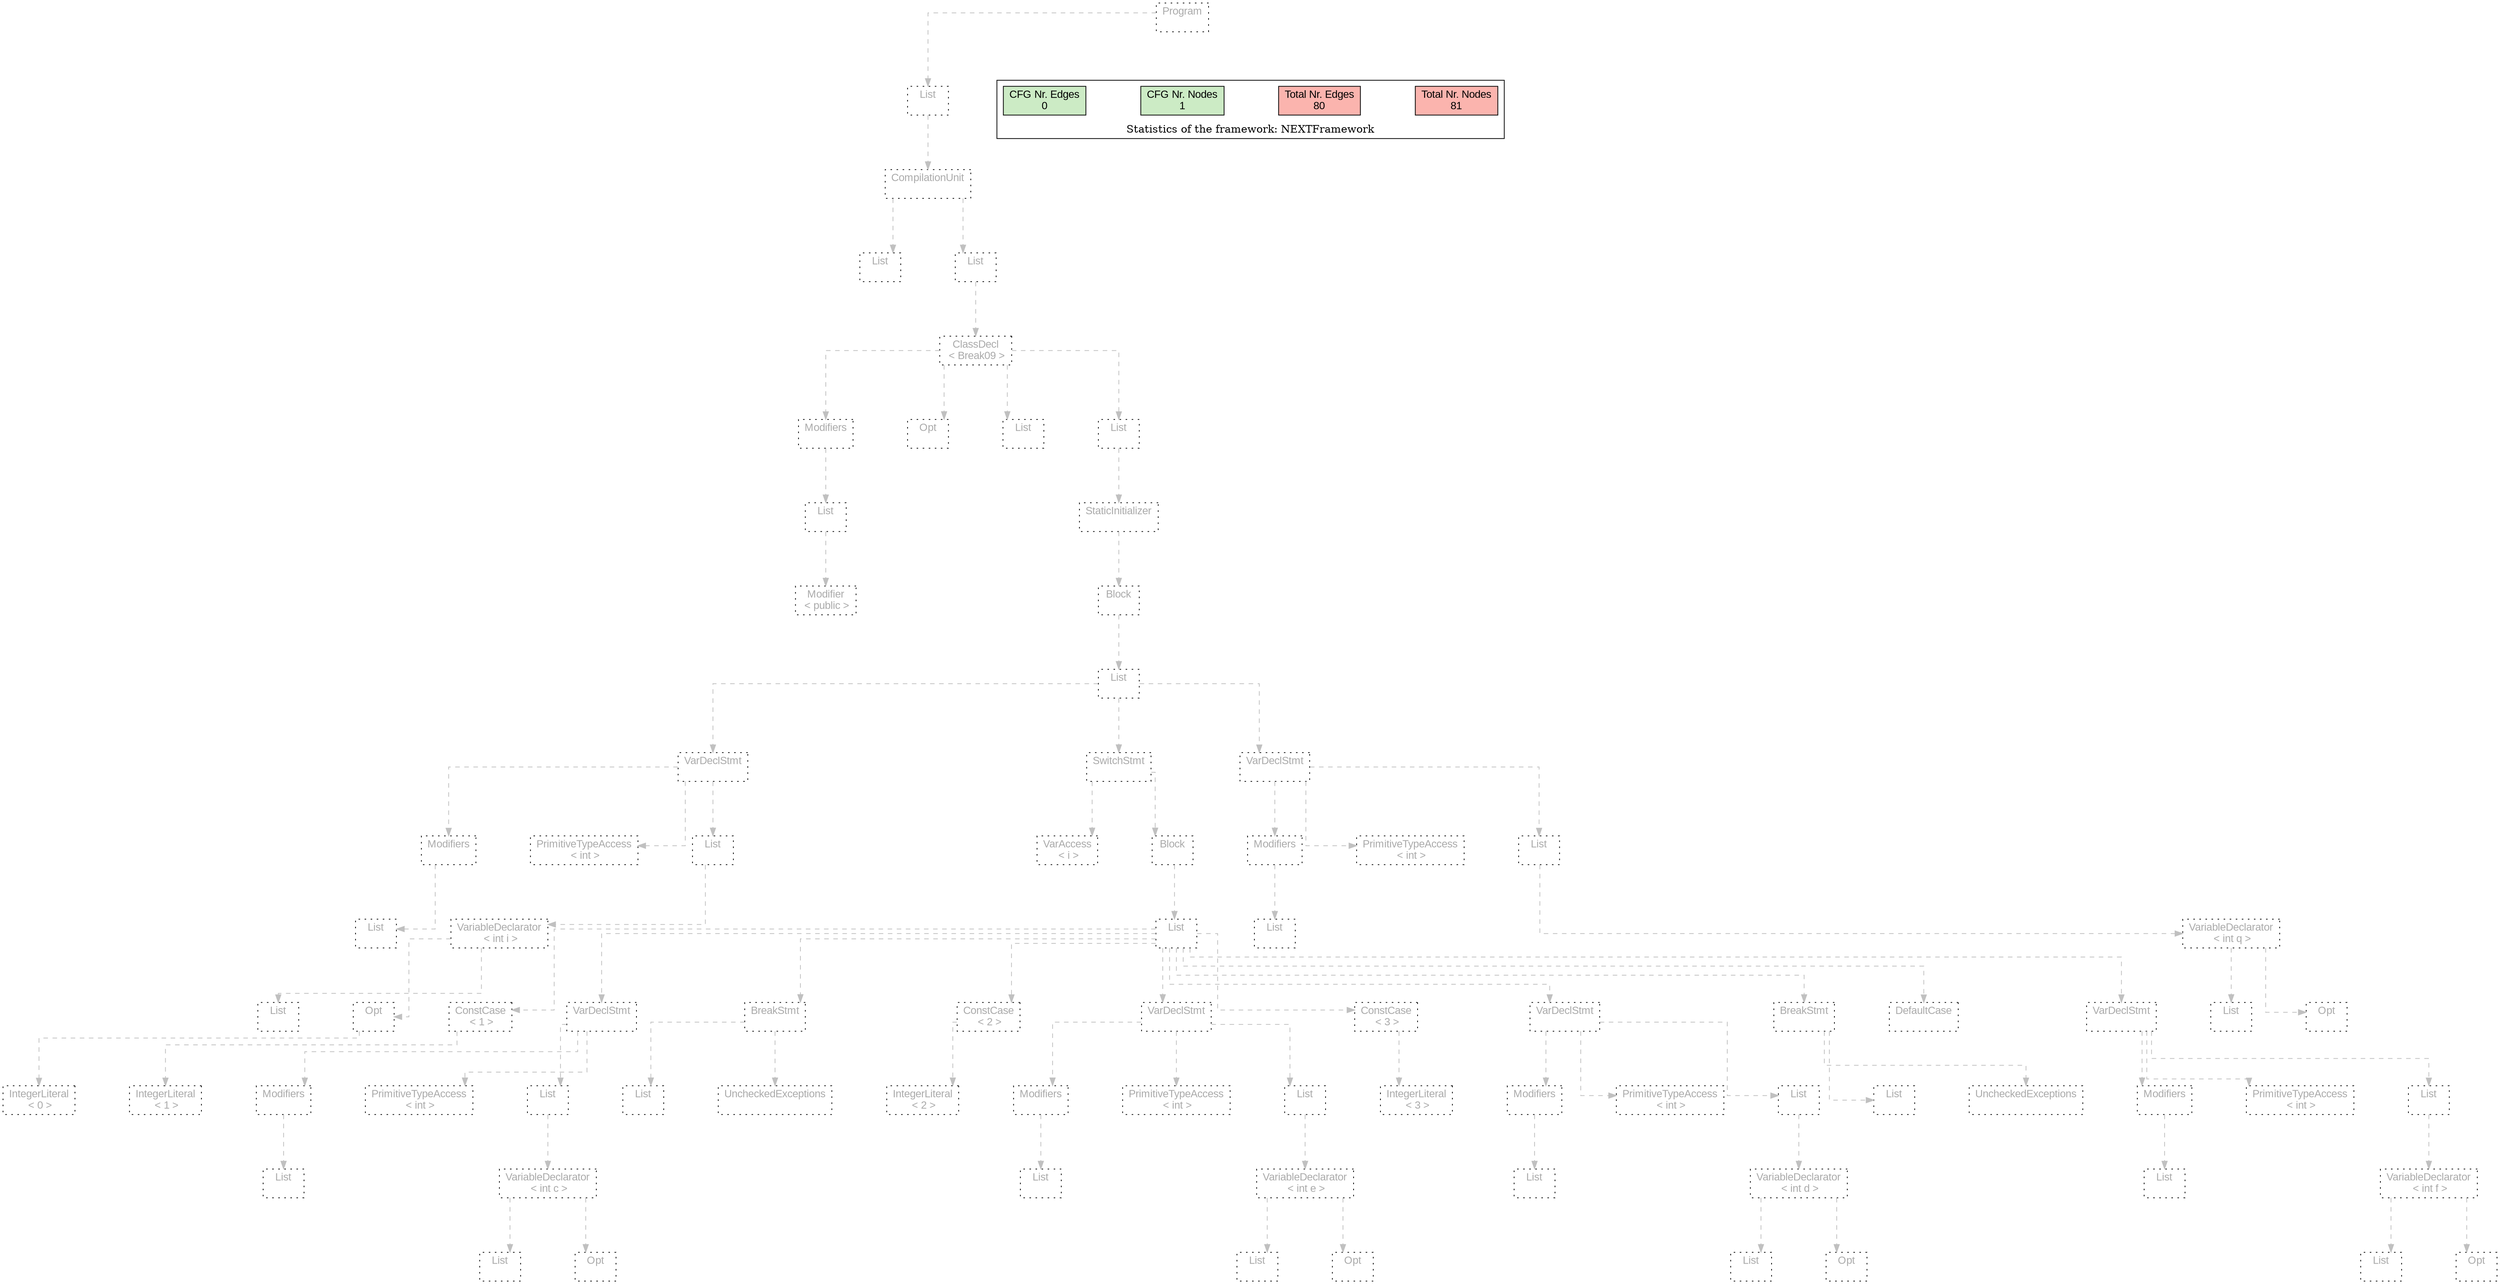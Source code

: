 digraph G {
graph [splines=ortho, nodesep="1", ranksep="1"]
node [shape=rect, fontname=Arial];
{ rank = same; "Program[0]"}
{ rank = same; "List[1]"}
{ rank = same; "CompilationUnit[2]"}
{ rank = same; "List[3]"; "List[4]"}
{ rank = same; "ClassDecl[5]"}
{ rank = same; "Modifiers[6]"; "Opt[9]"; "List[10]"; "List[11]"}
{ rank = same; "List[7]"; "StaticInitializer[12]"}
{ rank = same; "Modifier[8]"; "Block[13]"}
{ rank = same; "List[14]"}
{ rank = same; "VarDeclStmt[15]"; "SwitchStmt[24]"; "VarDeclStmt[73]"}
{ rank = same; "Modifiers[16]"; "PrimitiveTypeAccess[18]"; "List[19]"; "VarAccess[25]"; "Block[26]"; "Modifiers[74]"; "PrimitiveTypeAccess[76]"; "List[77]"}
{ rank = same; "List[17]"; "VariableDeclarator[20]"; "List[27]"; "List[75]"; "VariableDeclarator[78]"}
{ rank = same; "List[21]"; "Opt[22]"; "ConstCase[28]"; "VarDeclStmt[30]"; "BreakStmt[38]"; "ConstCase[41]"; "VarDeclStmt[43]"; "ConstCase[51]"; "VarDeclStmt[53]"; "BreakStmt[61]"; "DefaultCase[64]"; "VarDeclStmt[65]"; "List[79]"; "Opt[80]"}
{ rank = same; "IntegerLiteral[23]"; "IntegerLiteral[29]"; "Modifiers[31]"; "PrimitiveTypeAccess[33]"; "List[34]"; "List[40]"; "UncheckedExceptions[39]"; "IntegerLiteral[42]"; "Modifiers[44]"; "PrimitiveTypeAccess[46]"; "List[47]"; "IntegerLiteral[52]"; "Modifiers[54]"; "PrimitiveTypeAccess[56]"; "List[57]"; "List[63]"; "UncheckedExceptions[62]"; "Modifiers[66]"; "PrimitiveTypeAccess[68]"; "List[69]"}
{ rank = same; "List[32]"; "VariableDeclarator[35]"; "List[45]"; "VariableDeclarator[48]"; "List[55]"; "VariableDeclarator[58]"; "List[67]"; "VariableDeclarator[70]"}
{ rank = same; "List[36]"; "Opt[37]"; "List[49]"; "Opt[50]"; "List[59]"; "Opt[60]"; "List[71]"; "Opt[72]"}
"Program[0]" [label="Program\n ", style= dotted   fillcolor="#eeeeee" fontcolor="#aaaaaa"  ]
"List[1]" [label="List\n ", style= dotted   fillcolor="#eeeeee" fontcolor="#aaaaaa"  ]
"CompilationUnit[2]" [label="CompilationUnit\n ", style= dotted   fillcolor="#eeeeee" fontcolor="#aaaaaa"  ]
"List[3]" [label="List\n ", style= dotted   fillcolor="#eeeeee" fontcolor="#aaaaaa"  ]
"List[4]" [label="List\n ", style= dotted   fillcolor="#eeeeee" fontcolor="#aaaaaa"  ]
"ClassDecl[5]" [label="ClassDecl\n < Break09 >", style= dotted   fillcolor="#eeeeee" fontcolor="#aaaaaa"  ]
"Modifiers[6]" [label="Modifiers\n ", style= dotted   fillcolor="#eeeeee" fontcolor="#aaaaaa"  ]
"List[7]" [label="List\n ", style= dotted   fillcolor="#eeeeee" fontcolor="#aaaaaa"  ]
"Modifier[8]" [label="Modifier\n < public >", style= dotted   fillcolor="#eeeeee" fontcolor="#aaaaaa"  ]
"Opt[9]" [label="Opt\n ", style= dotted   fillcolor="#eeeeee" fontcolor="#aaaaaa"  ]
"List[10]" [label="List\n ", style= dotted   fillcolor="#eeeeee" fontcolor="#aaaaaa"  ]
"List[11]" [label="List\n ", style= dotted   fillcolor="#eeeeee" fontcolor="#aaaaaa"  ]
"StaticInitializer[12]" [label="StaticInitializer\n ", style= dotted   fillcolor="#eeeeee" fontcolor="#aaaaaa"  ]
"Block[13]" [label="Block\n ", style= dotted   fillcolor="#eeeeee" fontcolor="#aaaaaa"  ]
"List[14]" [label="List\n ", style= dotted   fillcolor="#eeeeee" fontcolor="#aaaaaa"  ]
"VarDeclStmt[15]" [label="VarDeclStmt\n ", style= dotted   fillcolor="#eeeeee" fontcolor="#aaaaaa"  ]
"Modifiers[16]" [label="Modifiers\n ", style= dotted   fillcolor="#eeeeee" fontcolor="#aaaaaa"  ]
"List[17]" [label="List\n ", style= dotted   fillcolor="#eeeeee" fontcolor="#aaaaaa"  ]
"PrimitiveTypeAccess[18]" [label="PrimitiveTypeAccess\n < int >", style= dotted   fillcolor="#eeeeee" fontcolor="#aaaaaa"  ]
"List[19]" [label="List\n ", style= dotted   fillcolor="#eeeeee" fontcolor="#aaaaaa"  ]
"VariableDeclarator[20]" [label="VariableDeclarator\n < int i >", style= dotted   fillcolor="#eeeeee" fontcolor="#aaaaaa"  ]
"List[21]" [label="List\n ", style= dotted   fillcolor="#eeeeee" fontcolor="#aaaaaa"  ]
"Opt[22]" [label="Opt\n ", style= dotted   fillcolor="#eeeeee" fontcolor="#aaaaaa"  ]
"IntegerLiteral[23]" [label="IntegerLiteral\n < 0 >", style= dotted   fillcolor="#eeeeee" fontcolor="#aaaaaa"  ]
"SwitchStmt[24]" [label="SwitchStmt\n ", style= dotted   fillcolor="#eeeeee" fontcolor="#aaaaaa"  ]
"VarAccess[25]" [label="VarAccess\n < i >", style= dotted   fillcolor="#eeeeee" fontcolor="#aaaaaa"  ]
"Block[26]" [label="Block\n ", style= dotted   fillcolor="#eeeeee" fontcolor="#aaaaaa"  ]
"List[27]" [label="List\n ", style= dotted   fillcolor="#eeeeee" fontcolor="#aaaaaa"  ]
"ConstCase[28]" [label="ConstCase\n < 1 >", style= dotted   fillcolor="#eeeeee" fontcolor="#aaaaaa"  ]
"IntegerLiteral[29]" [label="IntegerLiteral\n < 1 >", style= dotted   fillcolor="#eeeeee" fontcolor="#aaaaaa"  ]
"VarDeclStmt[30]" [label="VarDeclStmt\n ", style= dotted   fillcolor="#eeeeee" fontcolor="#aaaaaa"  ]
"Modifiers[31]" [label="Modifiers\n ", style= dotted   fillcolor="#eeeeee" fontcolor="#aaaaaa"  ]
"List[32]" [label="List\n ", style= dotted   fillcolor="#eeeeee" fontcolor="#aaaaaa"  ]
"PrimitiveTypeAccess[33]" [label="PrimitiveTypeAccess\n < int >", style= dotted   fillcolor="#eeeeee" fontcolor="#aaaaaa"  ]
"List[34]" [label="List\n ", style= dotted   fillcolor="#eeeeee" fontcolor="#aaaaaa"  ]
"VariableDeclarator[35]" [label="VariableDeclarator\n < int c >", style= dotted   fillcolor="#eeeeee" fontcolor="#aaaaaa"  ]
"List[36]" [label="List\n ", style= dotted   fillcolor="#eeeeee" fontcolor="#aaaaaa"  ]
"Opt[37]" [label="Opt\n ", style= dotted   fillcolor="#eeeeee" fontcolor="#aaaaaa"  ]
"BreakStmt[38]" [label="BreakStmt\n ", style= dotted   fillcolor="#eeeeee" fontcolor="#aaaaaa"  ]
"List[40]" [label="List\n ", style= dotted   fillcolor="#eeeeee" fontcolor="#aaaaaa"  ]
"UncheckedExceptions[39]" [label="UncheckedExceptions\n ", style= dotted   fillcolor="#eeeeee" fontcolor="#aaaaaa"  ]
"ConstCase[41]" [label="ConstCase\n < 2 >", style= dotted   fillcolor="#eeeeee" fontcolor="#aaaaaa"  ]
"IntegerLiteral[42]" [label="IntegerLiteral\n < 2 >", style= dotted   fillcolor="#eeeeee" fontcolor="#aaaaaa"  ]
"VarDeclStmt[43]" [label="VarDeclStmt\n ", style= dotted   fillcolor="#eeeeee" fontcolor="#aaaaaa"  ]
"Modifiers[44]" [label="Modifiers\n ", style= dotted   fillcolor="#eeeeee" fontcolor="#aaaaaa"  ]
"List[45]" [label="List\n ", style= dotted   fillcolor="#eeeeee" fontcolor="#aaaaaa"  ]
"PrimitiveTypeAccess[46]" [label="PrimitiveTypeAccess\n < int >", style= dotted   fillcolor="#eeeeee" fontcolor="#aaaaaa"  ]
"List[47]" [label="List\n ", style= dotted   fillcolor="#eeeeee" fontcolor="#aaaaaa"  ]
"VariableDeclarator[48]" [label="VariableDeclarator\n < int e >", style= dotted   fillcolor="#eeeeee" fontcolor="#aaaaaa"  ]
"List[49]" [label="List\n ", style= dotted   fillcolor="#eeeeee" fontcolor="#aaaaaa"  ]
"Opt[50]" [label="Opt\n ", style= dotted   fillcolor="#eeeeee" fontcolor="#aaaaaa"  ]
"ConstCase[51]" [label="ConstCase\n < 3 >", style= dotted   fillcolor="#eeeeee" fontcolor="#aaaaaa"  ]
"IntegerLiteral[52]" [label="IntegerLiteral\n < 3 >", style= dotted   fillcolor="#eeeeee" fontcolor="#aaaaaa"  ]
"VarDeclStmt[53]" [label="VarDeclStmt\n ", style= dotted   fillcolor="#eeeeee" fontcolor="#aaaaaa"  ]
"Modifiers[54]" [label="Modifiers\n ", style= dotted   fillcolor="#eeeeee" fontcolor="#aaaaaa"  ]
"List[55]" [label="List\n ", style= dotted   fillcolor="#eeeeee" fontcolor="#aaaaaa"  ]
"PrimitiveTypeAccess[56]" [label="PrimitiveTypeAccess\n < int >", style= dotted   fillcolor="#eeeeee" fontcolor="#aaaaaa"  ]
"List[57]" [label="List\n ", style= dotted   fillcolor="#eeeeee" fontcolor="#aaaaaa"  ]
"VariableDeclarator[58]" [label="VariableDeclarator\n < int d >", style= dotted   fillcolor="#eeeeee" fontcolor="#aaaaaa"  ]
"List[59]" [label="List\n ", style= dotted   fillcolor="#eeeeee" fontcolor="#aaaaaa"  ]
"Opt[60]" [label="Opt\n ", style= dotted   fillcolor="#eeeeee" fontcolor="#aaaaaa"  ]
"BreakStmt[61]" [label="BreakStmt\n ", style= dotted   fillcolor="#eeeeee" fontcolor="#aaaaaa"  ]
"List[63]" [label="List\n ", style= dotted   fillcolor="#eeeeee" fontcolor="#aaaaaa"  ]
"UncheckedExceptions[62]" [label="UncheckedExceptions\n ", style= dotted   fillcolor="#eeeeee" fontcolor="#aaaaaa"  ]
"DefaultCase[64]" [label="DefaultCase\n ", style= dotted   fillcolor="#eeeeee" fontcolor="#aaaaaa"  ]
"VarDeclStmt[65]" [label="VarDeclStmt\n ", style= dotted   fillcolor="#eeeeee" fontcolor="#aaaaaa"  ]
"Modifiers[66]" [label="Modifiers\n ", style= dotted   fillcolor="#eeeeee" fontcolor="#aaaaaa"  ]
"List[67]" [label="List\n ", style= dotted   fillcolor="#eeeeee" fontcolor="#aaaaaa"  ]
"PrimitiveTypeAccess[68]" [label="PrimitiveTypeAccess\n < int >", style= dotted   fillcolor="#eeeeee" fontcolor="#aaaaaa"  ]
"List[69]" [label="List\n ", style= dotted   fillcolor="#eeeeee" fontcolor="#aaaaaa"  ]
"VariableDeclarator[70]" [label="VariableDeclarator\n < int f >", style= dotted   fillcolor="#eeeeee" fontcolor="#aaaaaa"  ]
"List[71]" [label="List\n ", style= dotted   fillcolor="#eeeeee" fontcolor="#aaaaaa"  ]
"Opt[72]" [label="Opt\n ", style= dotted   fillcolor="#eeeeee" fontcolor="#aaaaaa"  ]
"VarDeclStmt[73]" [label="VarDeclStmt\n ", style= dotted   fillcolor="#eeeeee" fontcolor="#aaaaaa"  ]
"Modifiers[74]" [label="Modifiers\n ", style= dotted   fillcolor="#eeeeee" fontcolor="#aaaaaa"  ]
"List[75]" [label="List\n ", style= dotted   fillcolor="#eeeeee" fontcolor="#aaaaaa"  ]
"PrimitiveTypeAccess[76]" [label="PrimitiveTypeAccess\n < int >", style= dotted   fillcolor="#eeeeee" fontcolor="#aaaaaa"  ]
"List[77]" [label="List\n ", style= dotted   fillcolor="#eeeeee" fontcolor="#aaaaaa"  ]
"VariableDeclarator[78]" [label="VariableDeclarator\n < int q >", style= dotted   fillcolor="#eeeeee" fontcolor="#aaaaaa"  ]
"List[79]" [label="List\n ", style= dotted   fillcolor="#eeeeee" fontcolor="#aaaaaa"  ]
"Opt[80]" [label="Opt\n ", style= dotted   fillcolor="#eeeeee" fontcolor="#aaaaaa"  ]
"CompilationUnit[2]" -> "List[3]" [style=dashed, color=gray]
"List[7]" -> "Modifier[8]" [style=dashed, color=gray]
"Modifiers[6]" -> "List[7]" [style=dashed, color=gray]
"ClassDecl[5]" -> "Modifiers[6]" [style=dashed, color=gray]
"ClassDecl[5]" -> "Opt[9]" [style=dashed, color=gray]
"ClassDecl[5]" -> "List[10]" [style=dashed, color=gray]
"Modifiers[16]" -> "List[17]" [style=dashed, color=gray]
"VarDeclStmt[15]" -> "Modifiers[16]" [style=dashed, color=gray]
"VarDeclStmt[15]" -> "PrimitiveTypeAccess[18]" [style=dashed, color=gray]
"VariableDeclarator[20]" -> "List[21]" [style=dashed, color=gray]
"Opt[22]" -> "IntegerLiteral[23]" [style=dashed, color=gray]
"VariableDeclarator[20]" -> "Opt[22]" [style=dashed, color=gray]
"List[19]" -> "VariableDeclarator[20]" [style=dashed, color=gray]
"VarDeclStmt[15]" -> "List[19]" [style=dashed, color=gray]
"List[14]" -> "VarDeclStmt[15]" [style=dashed, color=gray]
"SwitchStmt[24]" -> "VarAccess[25]" [style=dashed, color=gray]
"ConstCase[28]" -> "IntegerLiteral[29]" [style=dashed, color=gray]
"List[27]" -> "ConstCase[28]" [style=dashed, color=gray]
"Modifiers[31]" -> "List[32]" [style=dashed, color=gray]
"VarDeclStmt[30]" -> "Modifiers[31]" [style=dashed, color=gray]
"VarDeclStmt[30]" -> "PrimitiveTypeAccess[33]" [style=dashed, color=gray]
"VariableDeclarator[35]" -> "List[36]" [style=dashed, color=gray]
"VariableDeclarator[35]" -> "Opt[37]" [style=dashed, color=gray]
"List[34]" -> "VariableDeclarator[35]" [style=dashed, color=gray]
"VarDeclStmt[30]" -> "List[34]" [style=dashed, color=gray]
"List[27]" -> "VarDeclStmt[30]" [style=dashed, color=gray]
"BreakStmt[38]" -> "List[40]" [style=dashed, color=gray]
"BreakStmt[38]" -> "UncheckedExceptions[39]" [style=dashed, color=gray]
"List[27]" -> "BreakStmt[38]" [style=dashed, color=gray]
"ConstCase[41]" -> "IntegerLiteral[42]" [style=dashed, color=gray]
"List[27]" -> "ConstCase[41]" [style=dashed, color=gray]
"Modifiers[44]" -> "List[45]" [style=dashed, color=gray]
"VarDeclStmt[43]" -> "Modifiers[44]" [style=dashed, color=gray]
"VarDeclStmt[43]" -> "PrimitiveTypeAccess[46]" [style=dashed, color=gray]
"VariableDeclarator[48]" -> "List[49]" [style=dashed, color=gray]
"VariableDeclarator[48]" -> "Opt[50]" [style=dashed, color=gray]
"List[47]" -> "VariableDeclarator[48]" [style=dashed, color=gray]
"VarDeclStmt[43]" -> "List[47]" [style=dashed, color=gray]
"List[27]" -> "VarDeclStmt[43]" [style=dashed, color=gray]
"ConstCase[51]" -> "IntegerLiteral[52]" [style=dashed, color=gray]
"List[27]" -> "ConstCase[51]" [style=dashed, color=gray]
"Modifiers[54]" -> "List[55]" [style=dashed, color=gray]
"VarDeclStmt[53]" -> "Modifiers[54]" [style=dashed, color=gray]
"VarDeclStmt[53]" -> "PrimitiveTypeAccess[56]" [style=dashed, color=gray]
"VariableDeclarator[58]" -> "List[59]" [style=dashed, color=gray]
"VariableDeclarator[58]" -> "Opt[60]" [style=dashed, color=gray]
"List[57]" -> "VariableDeclarator[58]" [style=dashed, color=gray]
"VarDeclStmt[53]" -> "List[57]" [style=dashed, color=gray]
"List[27]" -> "VarDeclStmt[53]" [style=dashed, color=gray]
"BreakStmt[61]" -> "List[63]" [style=dashed, color=gray]
"BreakStmt[61]" -> "UncheckedExceptions[62]" [style=dashed, color=gray]
"List[27]" -> "BreakStmt[61]" [style=dashed, color=gray]
"List[27]" -> "DefaultCase[64]" [style=dashed, color=gray]
"Modifiers[66]" -> "List[67]" [style=dashed, color=gray]
"VarDeclStmt[65]" -> "Modifiers[66]" [style=dashed, color=gray]
"VarDeclStmt[65]" -> "PrimitiveTypeAccess[68]" [style=dashed, color=gray]
"VariableDeclarator[70]" -> "List[71]" [style=dashed, color=gray]
"VariableDeclarator[70]" -> "Opt[72]" [style=dashed, color=gray]
"List[69]" -> "VariableDeclarator[70]" [style=dashed, color=gray]
"VarDeclStmt[65]" -> "List[69]" [style=dashed, color=gray]
"List[27]" -> "VarDeclStmt[65]" [style=dashed, color=gray]
"Block[26]" -> "List[27]" [style=dashed, color=gray]
"SwitchStmt[24]" -> "Block[26]" [style=dashed, color=gray]
"List[14]" -> "SwitchStmt[24]" [style=dashed, color=gray]
"Modifiers[74]" -> "List[75]" [style=dashed, color=gray]
"VarDeclStmt[73]" -> "Modifiers[74]" [style=dashed, color=gray]
"VarDeclStmt[73]" -> "PrimitiveTypeAccess[76]" [style=dashed, color=gray]
"VariableDeclarator[78]" -> "List[79]" [style=dashed, color=gray]
"VariableDeclarator[78]" -> "Opt[80]" [style=dashed, color=gray]
"List[77]" -> "VariableDeclarator[78]" [style=dashed, color=gray]
"VarDeclStmt[73]" -> "List[77]" [style=dashed, color=gray]
"List[14]" -> "VarDeclStmt[73]" [style=dashed, color=gray]
"Block[13]" -> "List[14]" [style=dashed, color=gray]
"StaticInitializer[12]" -> "Block[13]" [style=dashed, color=gray]
"List[11]" -> "StaticInitializer[12]" [style=dashed, color=gray]
"ClassDecl[5]" -> "List[11]" [style=dashed, color=gray]
"List[4]" -> "ClassDecl[5]" [style=dashed, color=gray]
"CompilationUnit[2]" -> "List[4]" [style=dashed, color=gray]
"List[1]" -> "CompilationUnit[2]" [style=dashed, color=gray]
"Program[0]" -> "List[1]" [style=dashed, color=gray]
"List[3]" -> "List[4]" [style=invis]
"Modifiers[6]" -> "Opt[9]" -> "List[10]" -> "List[11]" [style=invis]
"VarDeclStmt[15]" -> "SwitchStmt[24]" -> "VarDeclStmt[73]" [style=invis]
"Modifiers[16]" -> "PrimitiveTypeAccess[18]" -> "List[19]" [style=invis]
"List[21]" -> "Opt[22]" [style=invis]
"VarAccess[25]" -> "Block[26]" [style=invis]
"ConstCase[28]" -> "VarDeclStmt[30]" -> "BreakStmt[38]" -> "ConstCase[41]" -> "VarDeclStmt[43]" -> "ConstCase[51]" -> "VarDeclStmt[53]" -> "BreakStmt[61]" -> "DefaultCase[64]" -> "VarDeclStmt[65]" [style=invis]
"Modifiers[31]" -> "PrimitiveTypeAccess[33]" -> "List[34]" [style=invis]
"List[36]" -> "Opt[37]" [style=invis]
"Modifiers[44]" -> "PrimitiveTypeAccess[46]" -> "List[47]" [style=invis]
"List[49]" -> "Opt[50]" [style=invis]
"Modifiers[54]" -> "PrimitiveTypeAccess[56]" -> "List[57]" [style=invis]
"List[59]" -> "Opt[60]" [style=invis]
"Modifiers[66]" -> "PrimitiveTypeAccess[68]" -> "List[69]" [style=invis]
"List[71]" -> "Opt[72]" [style=invis]
"Modifiers[74]" -> "PrimitiveTypeAccess[76]" -> "List[77]" [style=invis]
"List[79]" -> "Opt[80]" [style=invis]

subgraph cluster_legend {
{node [style=filled, fillcolor=1, colorscheme="pastel13"]
Nodes [label="Total Nr. Nodes
81", fillcolor=1]
Edges [label="Total Nr. Edges
80", fillcolor=1]
NodesCFG [label="CFG Nr. Nodes
1", fillcolor=3]
EdgesCFG [label="CFG Nr. Edges
0", fillcolor=3]
Nodes-> "Program[0]" -> NodesCFG  [style="invis"]
Edges -> "Program[0]" ->EdgesCFG [style="invis"]}
label = "Statistics of the framework: NEXTFramework"
style="solid"
ranksep=0.05
nodesep=0.01
labelloc = b
len=2
}}